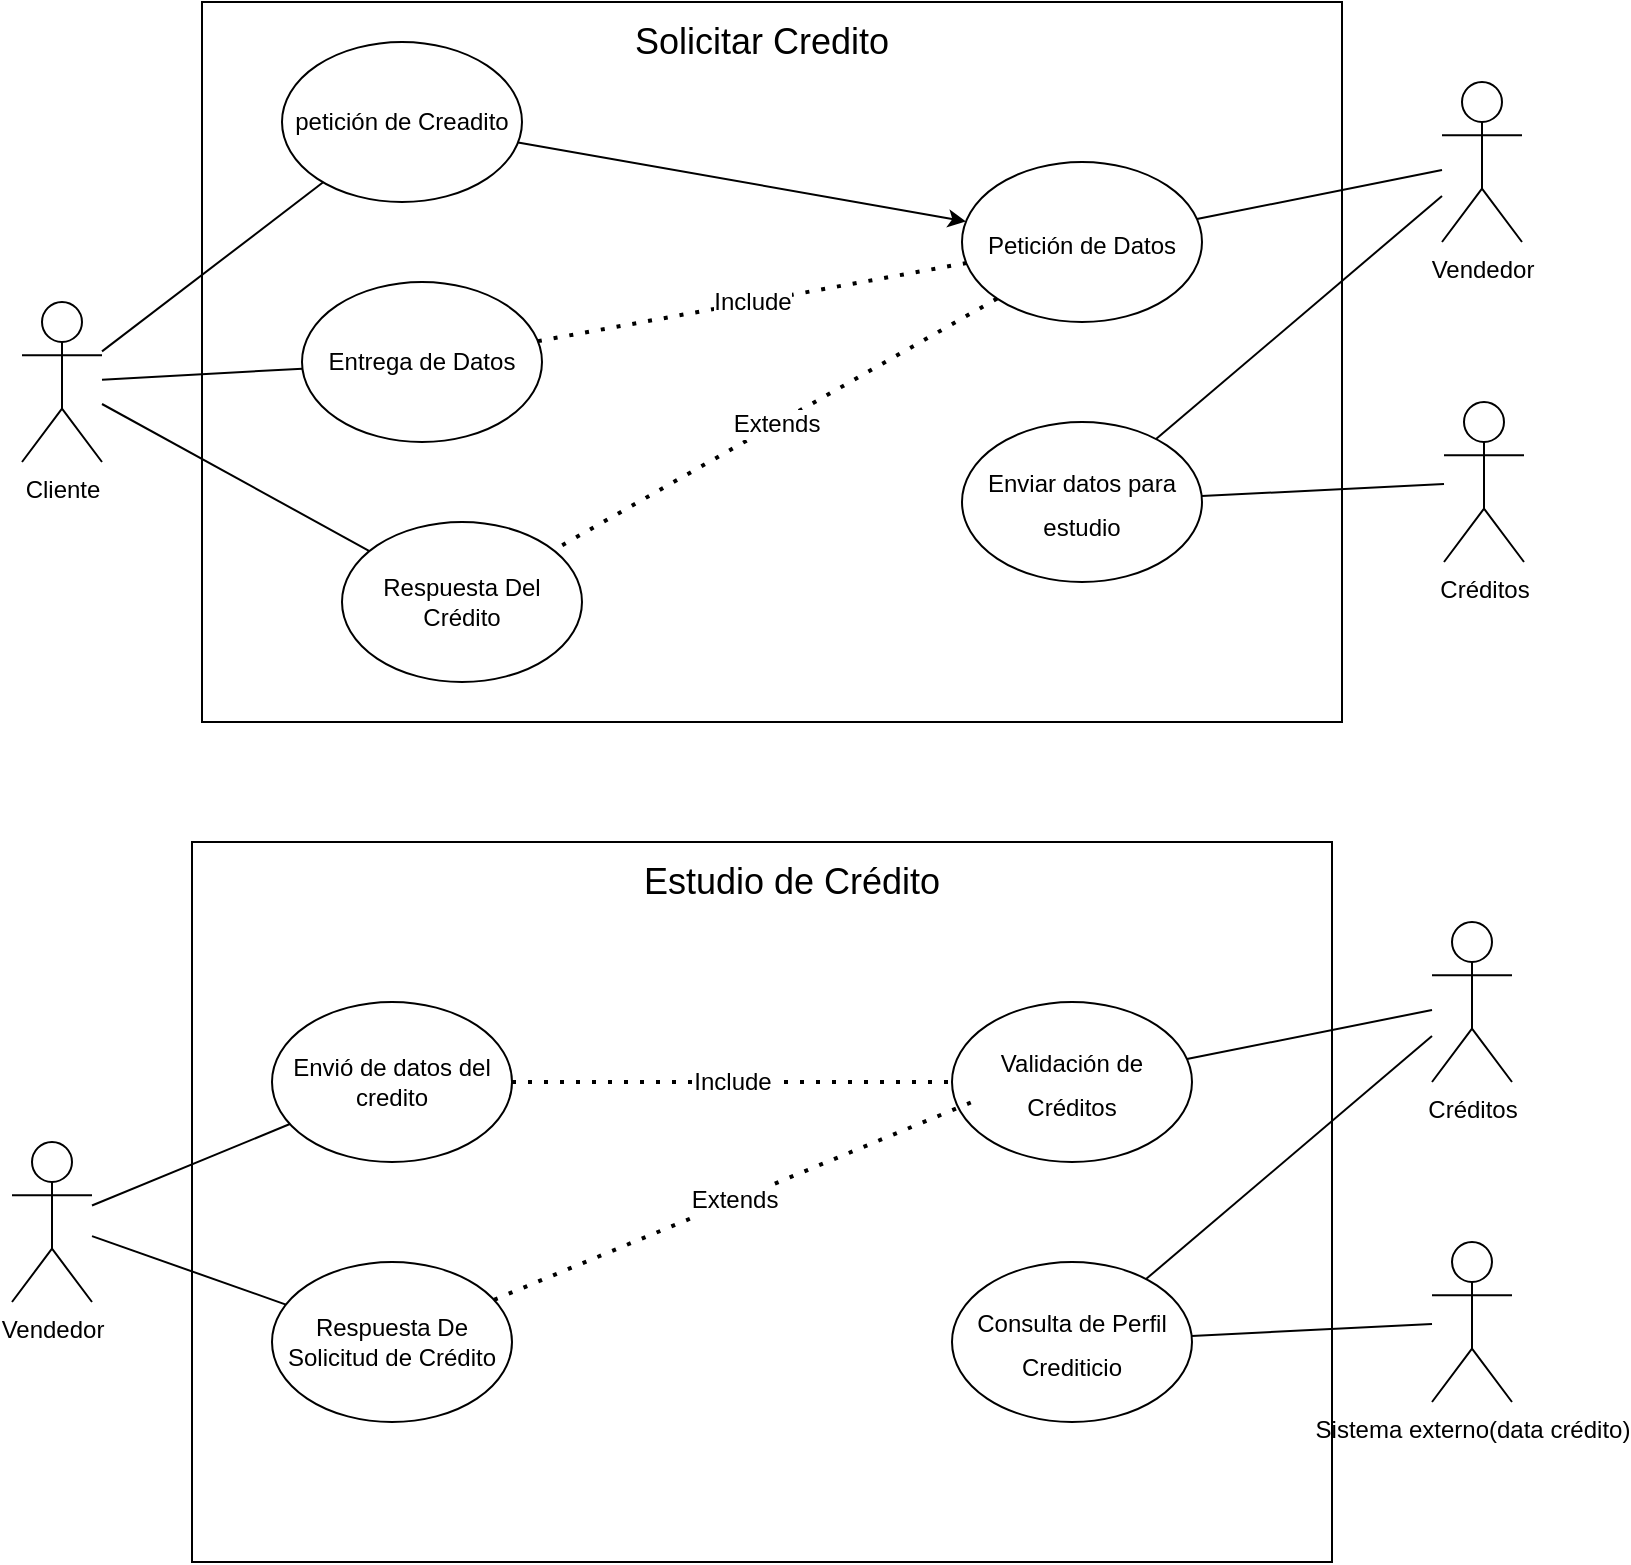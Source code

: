 <mxfile version="14.6.1" type="github">
  <diagram id="gGJJXSDXoAanfUiMt0S6" name="Page-1">
    <mxGraphModel dx="1138" dy="610" grid="1" gridSize="10" guides="1" tooltips="1" connect="1" arrows="1" fold="1" page="1" pageScale="1" pageWidth="827" pageHeight="1169" math="0" shadow="0">
      <root>
        <mxCell id="0" />
        <mxCell id="1" parent="0" />
        <mxCell id="ibLSYk_XbYJw4ddTua---1" value="" style="rounded=0;whiteSpace=wrap;html=1;" vertex="1" parent="1">
          <mxGeometry x="130" y="40" width="570" height="360" as="geometry" />
        </mxCell>
        <mxCell id="ibLSYk_XbYJw4ddTua---2" value="Cliente" style="shape=umlActor;verticalLabelPosition=bottom;verticalAlign=top;html=1;outlineConnect=0;" vertex="1" parent="1">
          <mxGeometry x="40" y="190" width="40" height="80" as="geometry" />
        </mxCell>
        <mxCell id="ibLSYk_XbYJw4ddTua---3" value="petición de Creadito" style="ellipse;whiteSpace=wrap;html=1;" vertex="1" parent="1">
          <mxGeometry x="170" y="60" width="120" height="80" as="geometry" />
        </mxCell>
        <mxCell id="ibLSYk_XbYJw4ddTua---4" value="Solicitar Credito" style="text;html=1;strokeColor=none;fillColor=none;align=center;verticalAlign=middle;whiteSpace=wrap;rounded=0;fontSize=18;" vertex="1" parent="1">
          <mxGeometry x="345" y="50" width="130" height="20" as="geometry" />
        </mxCell>
        <mxCell id="ibLSYk_XbYJw4ddTua---5" value="Entrega de Datos" style="ellipse;whiteSpace=wrap;html=1;" vertex="1" parent="1">
          <mxGeometry x="180" y="180" width="120" height="80" as="geometry" />
        </mxCell>
        <mxCell id="ibLSYk_XbYJw4ddTua---7" value="Vendedor" style="shape=umlActor;verticalLabelPosition=bottom;verticalAlign=top;html=1;outlineConnect=0;" vertex="1" parent="1">
          <mxGeometry x="750" y="80" width="40" height="80" as="geometry" />
        </mxCell>
        <mxCell id="ibLSYk_XbYJw4ddTua---8" value="&lt;font style=&quot;font-size: 12px&quot;&gt;Petición de Datos&lt;/font&gt;" style="ellipse;whiteSpace=wrap;html=1;fontSize=18;" vertex="1" parent="1">
          <mxGeometry x="510" y="120" width="120" height="80" as="geometry" />
        </mxCell>
        <mxCell id="ibLSYk_XbYJw4ddTua---9" value="" style="endArrow=none;html=1;fontSize=18;" edge="1" parent="1" source="ibLSYk_XbYJw4ddTua---2" target="ibLSYk_XbYJw4ddTua---3">
          <mxGeometry width="50" height="50" relative="1" as="geometry">
            <mxPoint x="390" y="310" as="sourcePoint" />
            <mxPoint x="440" y="260" as="targetPoint" />
          </mxGeometry>
        </mxCell>
        <mxCell id="ibLSYk_XbYJw4ddTua---10" value="" style="endArrow=none;html=1;fontSize=18;" edge="1" parent="1" source="ibLSYk_XbYJw4ddTua---2" target="ibLSYk_XbYJw4ddTua---5">
          <mxGeometry width="50" height="50" relative="1" as="geometry">
            <mxPoint x="390" y="310" as="sourcePoint" />
            <mxPoint x="440" y="260" as="targetPoint" />
          </mxGeometry>
        </mxCell>
        <mxCell id="ibLSYk_XbYJw4ddTua---11" value="&lt;span style=&quot;font-size: 12px&quot;&gt;Enviar datos para estudio&lt;/span&gt;" style="ellipse;whiteSpace=wrap;html=1;fontSize=18;" vertex="1" parent="1">
          <mxGeometry x="510" y="250" width="120" height="80" as="geometry" />
        </mxCell>
        <mxCell id="ibLSYk_XbYJw4ddTua---13" value="" style="endArrow=none;html=1;fontSize=18;" edge="1" parent="1" source="ibLSYk_XbYJw4ddTua---8" target="ibLSYk_XbYJw4ddTua---7">
          <mxGeometry width="50" height="50" relative="1" as="geometry">
            <mxPoint x="600" y="230" as="sourcePoint" />
            <mxPoint x="650" y="180" as="targetPoint" />
          </mxGeometry>
        </mxCell>
        <mxCell id="ibLSYk_XbYJw4ddTua---14" value="" style="endArrow=none;html=1;fontSize=18;" edge="1" parent="1" source="ibLSYk_XbYJw4ddTua---11" target="ibLSYk_XbYJw4ddTua---7">
          <mxGeometry width="50" height="50" relative="1" as="geometry">
            <mxPoint x="390" y="310" as="sourcePoint" />
            <mxPoint x="440" y="260" as="targetPoint" />
          </mxGeometry>
        </mxCell>
        <mxCell id="ibLSYk_XbYJw4ddTua---15" value="Include" style="endArrow=none;dashed=1;html=1;dashPattern=1 3;strokeWidth=2;fontSize=12;" edge="1" parent="1" source="ibLSYk_XbYJw4ddTua---5" target="ibLSYk_XbYJw4ddTua---8">
          <mxGeometry width="50" height="50" relative="1" as="geometry">
            <mxPoint x="390" y="300" as="sourcePoint" />
            <mxPoint x="440" y="250" as="targetPoint" />
          </mxGeometry>
        </mxCell>
        <mxCell id="ibLSYk_XbYJw4ddTua---17" value="Créditos" style="shape=umlActor;verticalLabelPosition=bottom;verticalAlign=top;html=1;outlineConnect=0;" vertex="1" parent="1">
          <mxGeometry x="751" y="240" width="40" height="80" as="geometry" />
        </mxCell>
        <mxCell id="ibLSYk_XbYJw4ddTua---18" value="" style="endArrow=none;html=1;fontSize=12;" edge="1" parent="1" source="ibLSYk_XbYJw4ddTua---11" target="ibLSYk_XbYJw4ddTua---17">
          <mxGeometry width="50" height="50" relative="1" as="geometry">
            <mxPoint x="390" y="300" as="sourcePoint" />
            <mxPoint x="440" y="250" as="targetPoint" />
          </mxGeometry>
        </mxCell>
        <mxCell id="ibLSYk_XbYJw4ddTua---20" value="" style="rounded=0;whiteSpace=wrap;html=1;" vertex="1" parent="1">
          <mxGeometry x="125" y="460" width="570" height="360" as="geometry" />
        </mxCell>
        <mxCell id="ibLSYk_XbYJw4ddTua---21" value="Vendedor" style="shape=umlActor;verticalLabelPosition=bottom;verticalAlign=top;html=1;outlineConnect=0;" vertex="1" parent="1">
          <mxGeometry x="35" y="610" width="40" height="80" as="geometry" />
        </mxCell>
        <mxCell id="ibLSYk_XbYJw4ddTua---22" value="Envió de datos del credito" style="ellipse;whiteSpace=wrap;html=1;" vertex="1" parent="1">
          <mxGeometry x="165" y="540" width="120" height="80" as="geometry" />
        </mxCell>
        <mxCell id="ibLSYk_XbYJw4ddTua---23" value="Estudio de Crédito" style="text;html=1;strokeColor=none;fillColor=none;align=center;verticalAlign=middle;whiteSpace=wrap;rounded=0;fontSize=18;" vertex="1" parent="1">
          <mxGeometry x="340" y="470" width="170" height="20" as="geometry" />
        </mxCell>
        <mxCell id="ibLSYk_XbYJw4ddTua---24" value="Respuesta De Solicitud de Crédito" style="ellipse;whiteSpace=wrap;html=1;" vertex="1" parent="1">
          <mxGeometry x="165" y="670" width="120" height="80" as="geometry" />
        </mxCell>
        <mxCell id="ibLSYk_XbYJw4ddTua---25" value="Créditos" style="shape=umlActor;verticalLabelPosition=bottom;verticalAlign=top;html=1;outlineConnect=0;" vertex="1" parent="1">
          <mxGeometry x="745" y="500" width="40" height="80" as="geometry" />
        </mxCell>
        <mxCell id="ibLSYk_XbYJw4ddTua---26" value="&lt;font style=&quot;font-size: 12px&quot;&gt;Validación de Créditos&lt;/font&gt;" style="ellipse;whiteSpace=wrap;html=1;fontSize=18;" vertex="1" parent="1">
          <mxGeometry x="505" y="540" width="120" height="80" as="geometry" />
        </mxCell>
        <mxCell id="ibLSYk_XbYJw4ddTua---27" value="" style="endArrow=none;html=1;fontSize=18;" edge="1" parent="1" source="ibLSYk_XbYJw4ddTua---21" target="ibLSYk_XbYJw4ddTua---22">
          <mxGeometry width="50" height="50" relative="1" as="geometry">
            <mxPoint x="385" y="730" as="sourcePoint" />
            <mxPoint x="435" y="680" as="targetPoint" />
          </mxGeometry>
        </mxCell>
        <mxCell id="ibLSYk_XbYJw4ddTua---28" value="" style="endArrow=none;html=1;fontSize=18;" edge="1" parent="1" source="ibLSYk_XbYJw4ddTua---21" target="ibLSYk_XbYJw4ddTua---24">
          <mxGeometry width="50" height="50" relative="1" as="geometry">
            <mxPoint x="385" y="730" as="sourcePoint" />
            <mxPoint x="435" y="680" as="targetPoint" />
          </mxGeometry>
        </mxCell>
        <mxCell id="ibLSYk_XbYJw4ddTua---29" value="&lt;span style=&quot;font-size: 12px&quot;&gt;Consulta de Perfil Crediticio&lt;/span&gt;" style="ellipse;whiteSpace=wrap;html=1;fontSize=18;" vertex="1" parent="1">
          <mxGeometry x="505" y="670" width="120" height="80" as="geometry" />
        </mxCell>
        <mxCell id="ibLSYk_XbYJw4ddTua---30" value="" style="endArrow=none;html=1;fontSize=18;" edge="1" parent="1" source="ibLSYk_XbYJw4ddTua---26" target="ibLSYk_XbYJw4ddTua---25">
          <mxGeometry width="50" height="50" relative="1" as="geometry">
            <mxPoint x="595" y="650" as="sourcePoint" />
            <mxPoint x="645" y="600" as="targetPoint" />
          </mxGeometry>
        </mxCell>
        <mxCell id="ibLSYk_XbYJw4ddTua---31" value="" style="endArrow=none;html=1;fontSize=18;" edge="1" parent="1" source="ibLSYk_XbYJw4ddTua---29" target="ibLSYk_XbYJw4ddTua---25">
          <mxGeometry width="50" height="50" relative="1" as="geometry">
            <mxPoint x="385" y="730" as="sourcePoint" />
            <mxPoint x="435" y="680" as="targetPoint" />
          </mxGeometry>
        </mxCell>
        <mxCell id="ibLSYk_XbYJw4ddTua---32" value="Include" style="endArrow=none;dashed=1;html=1;dashPattern=1 3;strokeWidth=2;fontSize=12;" edge="1" parent="1" source="ibLSYk_XbYJw4ddTua---22" target="ibLSYk_XbYJw4ddTua---26">
          <mxGeometry width="50" height="50" relative="1" as="geometry">
            <mxPoint x="385" y="720" as="sourcePoint" />
            <mxPoint x="435" y="670" as="targetPoint" />
          </mxGeometry>
        </mxCell>
        <mxCell id="ibLSYk_XbYJw4ddTua---34" value="Sistema externo(data crédito)" style="shape=umlActor;verticalLabelPosition=bottom;verticalAlign=top;html=1;outlineConnect=0;" vertex="1" parent="1">
          <mxGeometry x="745" y="660" width="40" height="80" as="geometry" />
        </mxCell>
        <mxCell id="ibLSYk_XbYJw4ddTua---35" value="" style="endArrow=none;html=1;fontSize=12;" edge="1" parent="1" source="ibLSYk_XbYJw4ddTua---29" target="ibLSYk_XbYJw4ddTua---34">
          <mxGeometry width="50" height="50" relative="1" as="geometry">
            <mxPoint x="385" y="720" as="sourcePoint" />
            <mxPoint x="435" y="670" as="targetPoint" />
          </mxGeometry>
        </mxCell>
        <mxCell id="ibLSYk_XbYJw4ddTua---38" value="Respuesta Del Crédito" style="ellipse;whiteSpace=wrap;html=1;" vertex="1" parent="1">
          <mxGeometry x="200" y="300" width="120" height="80" as="geometry" />
        </mxCell>
        <mxCell id="ibLSYk_XbYJw4ddTua---39" value="Extends" style="endArrow=none;dashed=1;html=1;dashPattern=1 3;strokeWidth=2;fontSize=12;exitX=0;exitY=1;exitDx=0;exitDy=0;" edge="1" parent="1" source="ibLSYk_XbYJw4ddTua---8" target="ibLSYk_XbYJw4ddTua---38">
          <mxGeometry width="50" height="50" relative="1" as="geometry">
            <mxPoint x="526.99" y="270.002" as="sourcePoint" />
            <mxPoint x="303.002" y="230.456" as="targetPoint" />
          </mxGeometry>
        </mxCell>
        <mxCell id="ibLSYk_XbYJw4ddTua---41" value="" style="endArrow=classic;html=1;fontSize=12;" edge="1" parent="1" source="ibLSYk_XbYJw4ddTua---3" target="ibLSYk_XbYJw4ddTua---8">
          <mxGeometry width="50" height="50" relative="1" as="geometry">
            <mxPoint x="390" y="310" as="sourcePoint" />
            <mxPoint x="440" y="260" as="targetPoint" />
          </mxGeometry>
        </mxCell>
        <mxCell id="ibLSYk_XbYJw4ddTua---42" value="" style="endArrow=none;html=1;fontSize=12;" edge="1" parent="1" source="ibLSYk_XbYJw4ddTua---2" target="ibLSYk_XbYJw4ddTua---38">
          <mxGeometry width="50" height="50" relative="1" as="geometry">
            <mxPoint x="390" y="310" as="sourcePoint" />
            <mxPoint x="440" y="260" as="targetPoint" />
          </mxGeometry>
        </mxCell>
        <mxCell id="ibLSYk_XbYJw4ddTua---44" value="Extends" style="endArrow=none;dashed=1;html=1;dashPattern=1 3;strokeWidth=2;fontSize=12;" edge="1" parent="1" source="ibLSYk_XbYJw4ddTua---24">
          <mxGeometry width="50" height="50" relative="1" as="geometry">
            <mxPoint x="295" y="590" as="sourcePoint" />
            <mxPoint x="515" y="590" as="targetPoint" />
          </mxGeometry>
        </mxCell>
      </root>
    </mxGraphModel>
  </diagram>
</mxfile>
